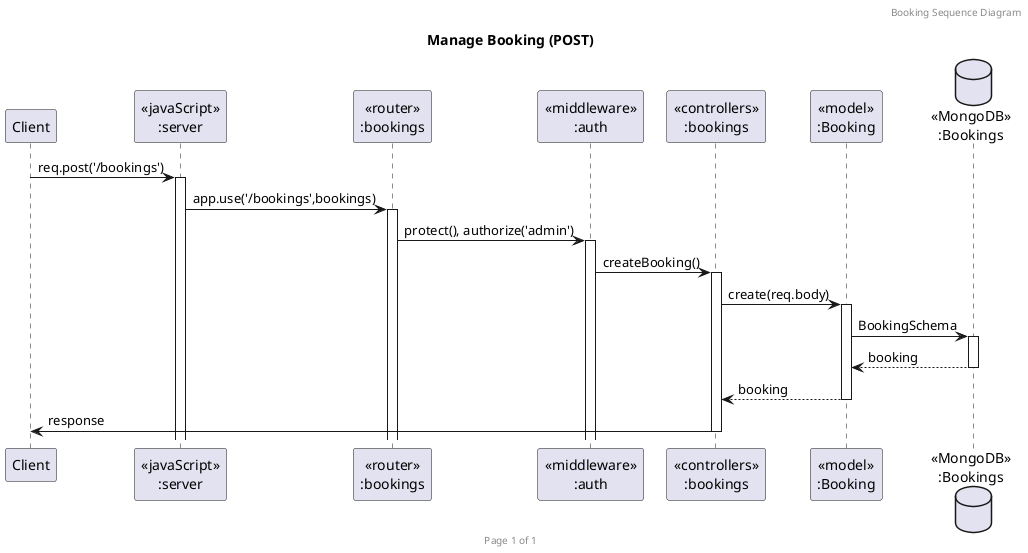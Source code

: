     @startuml Manage Booking (POST)

    header Booking Sequence Diagram
    footer Page %page% of %lastpage%
    title "Manage Booking (POST)"

    participant "Client" as client
    participant "<<javaScript>>\n:server" as server
    participant "<<router>>\n:bookings" as routerBookings
    participant "<<middleware>>\n:auth" as middleAuth
    participant "<<controllers>>\n:bookings" as controllerBookings
    participant "<<model>>\n:Booking" as modelBooking
    database "<<MongoDB>>\n:Bookings" as BookingDatabase

    client-> server ++:req.post('/bookings')
    server->routerBookings ++:app.use('/bookings',bookings)
    routerBookings -> middleAuth ++: protect(), authorize('admin')
    middleAuth -> controllerBookings ++:createBooking()
    controllerBookings->modelBooking ++:create(req.body)
    modelBooking ->BookingDatabase ++: BookingSchema
    BookingDatabase --> modelBooking --: booking
    controllerBookings <-- modelBooking --:booking
    controllerBookings->client --:response

    @enduml
